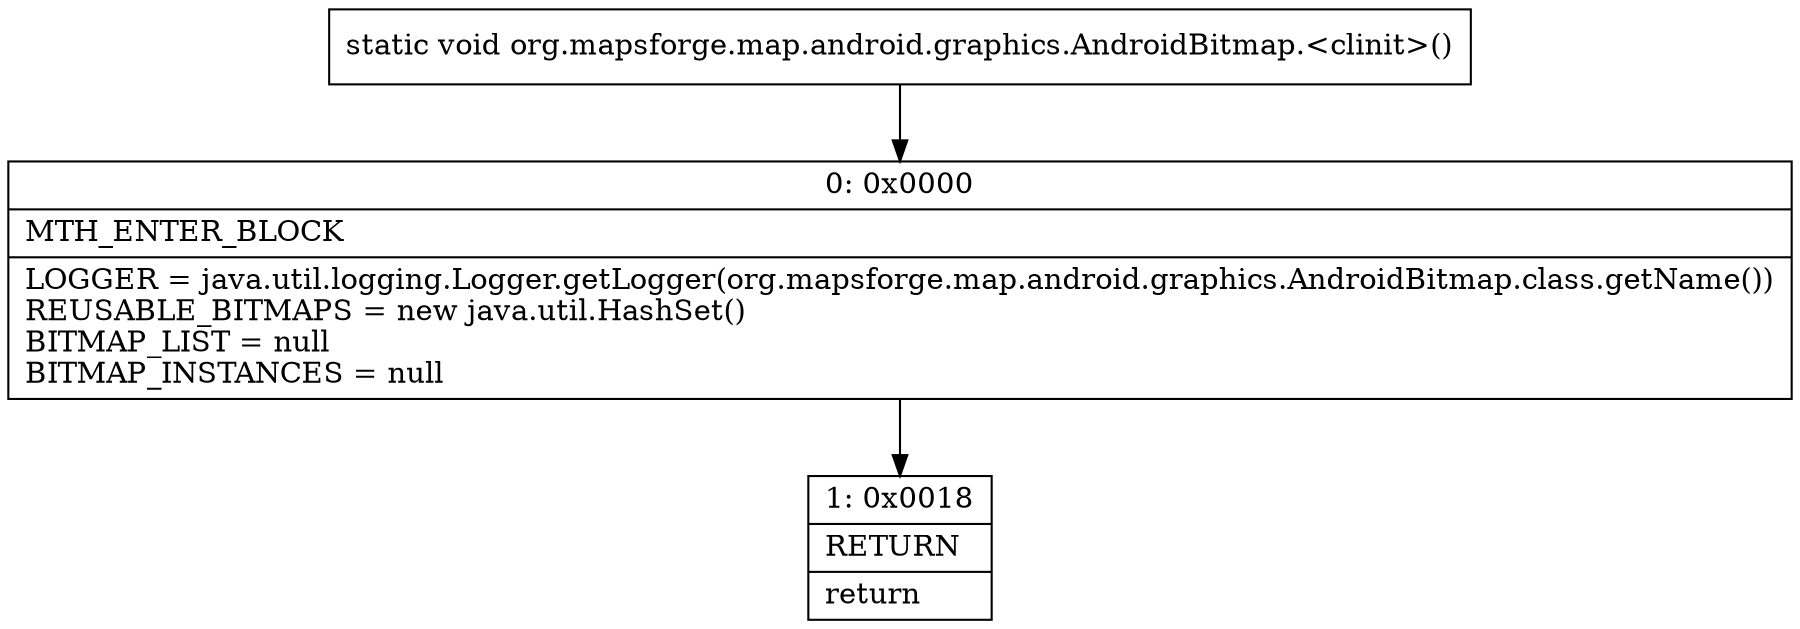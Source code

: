 digraph "CFG fororg.mapsforge.map.android.graphics.AndroidBitmap.\<clinit\>()V" {
Node_0 [shape=record,label="{0\:\ 0x0000|MTH_ENTER_BLOCK\l|LOGGER = java.util.logging.Logger.getLogger(org.mapsforge.map.android.graphics.AndroidBitmap.class.getName())\lREUSABLE_BITMAPS = new java.util.HashSet()\lBITMAP_LIST = null\lBITMAP_INSTANCES = null\l}"];
Node_1 [shape=record,label="{1\:\ 0x0018|RETURN\l|return\l}"];
MethodNode[shape=record,label="{static void org.mapsforge.map.android.graphics.AndroidBitmap.\<clinit\>() }"];
MethodNode -> Node_0;
Node_0 -> Node_1;
}


